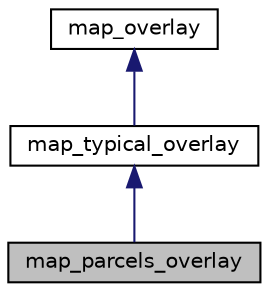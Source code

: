 digraph "map_parcels_overlay"
{
 // LATEX_PDF_SIZE
  edge [fontname="Helvetica",fontsize="10",labelfontname="Helvetica",labelfontsize="10"];
  node [fontname="Helvetica",fontsize="10",shape=record];
  Node1 [label="map_parcels_overlay",height=0.2,width=0.4,color="black", fillcolor="grey75", style="filled", fontcolor="black",tooltip=" "];
  Node2 -> Node1 [dir="back",color="midnightblue",fontsize="10",style="solid",fontname="Helvetica"];
  Node2 [label="map_typical_overlay",height=0.2,width=0.4,color="black", fillcolor="white", style="filled",URL="$classmap__typical__overlay.html",tooltip=" "];
  Node3 -> Node2 [dir="back",color="midnightblue",fontsize="10",style="solid",fontname="Helvetica"];
  Node3 [label="map_overlay",height=0.2,width=0.4,color="black", fillcolor="white", style="filled",URL="$classmap__overlay.html",tooltip=" "];
}
